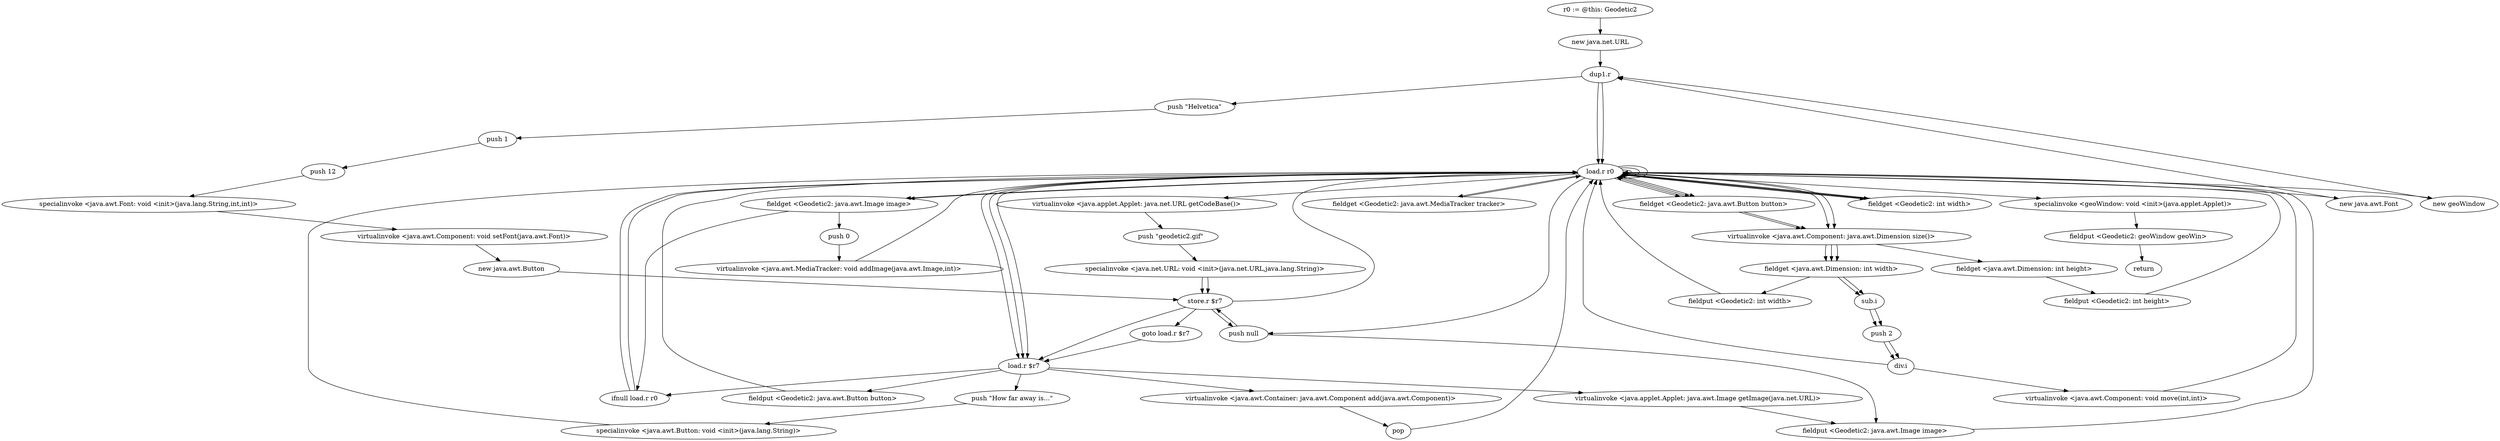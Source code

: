 digraph "" {
    "r0 := @this: Geodetic2"
    "new java.net.URL"
    "r0 := @this: Geodetic2"->"new java.net.URL";
    "dup1.r"
    "new java.net.URL"->"dup1.r";
    "load.r r0"
    "dup1.r"->"load.r r0";
    "virtualinvoke <java.applet.Applet: java.net.URL getCodeBase()>"
    "load.r r0"->"virtualinvoke <java.applet.Applet: java.net.URL getCodeBase()>";
    "push \"geodetic2.gif\""
    "virtualinvoke <java.applet.Applet: java.net.URL getCodeBase()>"->"push \"geodetic2.gif\"";
    "specialinvoke <java.net.URL: void <init>(java.net.URL,java.lang.String)>"
    "push \"geodetic2.gif\""->"specialinvoke <java.net.URL: void <init>(java.net.URL,java.lang.String)>";
    "store.r $r7"
    "specialinvoke <java.net.URL: void <init>(java.net.URL,java.lang.String)>"->"store.r $r7";
    "goto load.r $r7"
    "store.r $r7"->"goto load.r $r7";
    "load.r $r7"
    "goto load.r $r7"->"load.r $r7";
    "ifnull load.r r0"
    "load.r $r7"->"ifnull load.r r0";
    "ifnull load.r r0"->"load.r r0";
    "load.r r0"->"load.r r0";
    "load.r r0"->"load.r $r7";
    "virtualinvoke <java.applet.Applet: java.awt.Image getImage(java.net.URL)>"
    "load.r $r7"->"virtualinvoke <java.applet.Applet: java.awt.Image getImage(java.net.URL)>";
    "fieldput <Geodetic2: java.awt.Image image>"
    "virtualinvoke <java.applet.Applet: java.awt.Image getImage(java.net.URL)>"->"fieldput <Geodetic2: java.awt.Image image>";
    "fieldput <Geodetic2: java.awt.Image image>"->"load.r r0";
    "fieldget <Geodetic2: java.awt.Image image>"
    "load.r r0"->"fieldget <Geodetic2: java.awt.Image image>";
    "fieldget <Geodetic2: java.awt.Image image>"->"ifnull load.r r0";
    "ifnull load.r r0"->"load.r r0";
    "fieldget <Geodetic2: java.awt.MediaTracker tracker>"
    "load.r r0"->"fieldget <Geodetic2: java.awt.MediaTracker tracker>";
    "fieldget <Geodetic2: java.awt.MediaTracker tracker>"->"load.r r0";
    "load.r r0"->"fieldget <Geodetic2: java.awt.Image image>";
    "push 0"
    "fieldget <Geodetic2: java.awt.Image image>"->"push 0";
    "virtualinvoke <java.awt.MediaTracker: void addImage(java.awt.Image,int)>"
    "push 0"->"virtualinvoke <java.awt.MediaTracker: void addImage(java.awt.Image,int)>";
    "virtualinvoke <java.awt.MediaTracker: void addImage(java.awt.Image,int)>"->"load.r r0";
    "new java.awt.Font"
    "load.r r0"->"new java.awt.Font";
    "new java.awt.Font"->"dup1.r";
    "push \"Helvetica\""
    "dup1.r"->"push \"Helvetica\"";
    "push 1"
    "push \"Helvetica\""->"push 1";
    "push 12"
    "push 1"->"push 12";
    "specialinvoke <java.awt.Font: void <init>(java.lang.String,int,int)>"
    "push 12"->"specialinvoke <java.awt.Font: void <init>(java.lang.String,int,int)>";
    "virtualinvoke <java.awt.Component: void setFont(java.awt.Font)>"
    "specialinvoke <java.awt.Font: void <init>(java.lang.String,int,int)>"->"virtualinvoke <java.awt.Component: void setFont(java.awt.Font)>";
    "new java.awt.Button"
    "virtualinvoke <java.awt.Component: void setFont(java.awt.Font)>"->"new java.awt.Button";
    "new java.awt.Button"->"store.r $r7";
    "store.r $r7"->"load.r $r7";
    "push \"How far away is...\""
    "load.r $r7"->"push \"How far away is...\"";
    "specialinvoke <java.awt.Button: void <init>(java.lang.String)>"
    "push \"How far away is...\""->"specialinvoke <java.awt.Button: void <init>(java.lang.String)>";
    "specialinvoke <java.awt.Button: void <init>(java.lang.String)>"->"load.r r0";
    "load.r r0"->"load.r $r7";
    "fieldput <Geodetic2: java.awt.Button button>"
    "load.r $r7"->"fieldput <Geodetic2: java.awt.Button button>";
    "fieldput <Geodetic2: java.awt.Button button>"->"load.r r0";
    "load.r r0"->"load.r $r7";
    "virtualinvoke <java.awt.Container: java.awt.Component add(java.awt.Component)>"
    "load.r $r7"->"virtualinvoke <java.awt.Container: java.awt.Component add(java.awt.Component)>";
    "pop"
    "virtualinvoke <java.awt.Container: java.awt.Component add(java.awt.Component)>"->"pop";
    "pop"->"load.r r0";
    "load.r r0"->"load.r r0";
    "virtualinvoke <java.awt.Component: java.awt.Dimension size()>"
    "load.r r0"->"virtualinvoke <java.awt.Component: java.awt.Dimension size()>";
    "fieldget <java.awt.Dimension: int width>"
    "virtualinvoke <java.awt.Component: java.awt.Dimension size()>"->"fieldget <java.awt.Dimension: int width>";
    "fieldput <Geodetic2: int width>"
    "fieldget <java.awt.Dimension: int width>"->"fieldput <Geodetic2: int width>";
    "fieldput <Geodetic2: int width>"->"load.r r0";
    "load.r r0"->"load.r r0";
    "load.r r0"->"virtualinvoke <java.awt.Component: java.awt.Dimension size()>";
    "fieldget <java.awt.Dimension: int height>"
    "virtualinvoke <java.awt.Component: java.awt.Dimension size()>"->"fieldget <java.awt.Dimension: int height>";
    "fieldput <Geodetic2: int height>"
    "fieldget <java.awt.Dimension: int height>"->"fieldput <Geodetic2: int height>";
    "fieldput <Geodetic2: int height>"->"load.r r0";
    "fieldget <Geodetic2: java.awt.Button button>"
    "load.r r0"->"fieldget <Geodetic2: java.awt.Button button>";
    "fieldget <Geodetic2: java.awt.Button button>"->"load.r r0";
    "fieldget <Geodetic2: int width>"
    "load.r r0"->"fieldget <Geodetic2: int width>";
    "fieldget <Geodetic2: int width>"->"load.r r0";
    "load.r r0"->"fieldget <Geodetic2: java.awt.Button button>";
    "fieldget <Geodetic2: java.awt.Button button>"->"virtualinvoke <java.awt.Component: java.awt.Dimension size()>";
    "virtualinvoke <java.awt.Component: java.awt.Dimension size()>"->"fieldget <java.awt.Dimension: int width>";
    "sub.i"
    "fieldget <java.awt.Dimension: int width>"->"sub.i";
    "push 2"
    "sub.i"->"push 2";
    "div.i"
    "push 2"->"div.i";
    "div.i"->"load.r r0";
    "load.r r0"->"fieldget <Geodetic2: int width>";
    "fieldget <Geodetic2: int width>"->"load.r r0";
    "load.r r0"->"fieldget <Geodetic2: java.awt.Button button>";
    "fieldget <Geodetic2: java.awt.Button button>"->"virtualinvoke <java.awt.Component: java.awt.Dimension size()>";
    "virtualinvoke <java.awt.Component: java.awt.Dimension size()>"->"fieldget <java.awt.Dimension: int width>";
    "fieldget <java.awt.Dimension: int width>"->"sub.i";
    "sub.i"->"push 2";
    "push 2"->"div.i";
    "virtualinvoke <java.awt.Component: void move(int,int)>"
    "div.i"->"virtualinvoke <java.awt.Component: void move(int,int)>";
    "virtualinvoke <java.awt.Component: void move(int,int)>"->"load.r r0";
    "new geoWindow"
    "load.r r0"->"new geoWindow";
    "new geoWindow"->"dup1.r";
    "dup1.r"->"load.r r0";
    "specialinvoke <geoWindow: void <init>(java.applet.Applet)>"
    "load.r r0"->"specialinvoke <geoWindow: void <init>(java.applet.Applet)>";
    "fieldput <Geodetic2: geoWindow geoWin>"
    "specialinvoke <geoWindow: void <init>(java.applet.Applet)>"->"fieldput <Geodetic2: geoWindow geoWin>";
    "return"
    "fieldput <Geodetic2: geoWindow geoWin>"->"return";
    "specialinvoke <java.net.URL: void <init>(java.net.URL,java.lang.String)>"->"store.r $r7";
    "push null"
    "store.r $r7"->"push null";
    "push null"->"store.r $r7";
    "store.r $r7"->"load.r r0";
    "load.r r0"->"push null";
    "push null"->"fieldput <Geodetic2: java.awt.Image image>";
}
